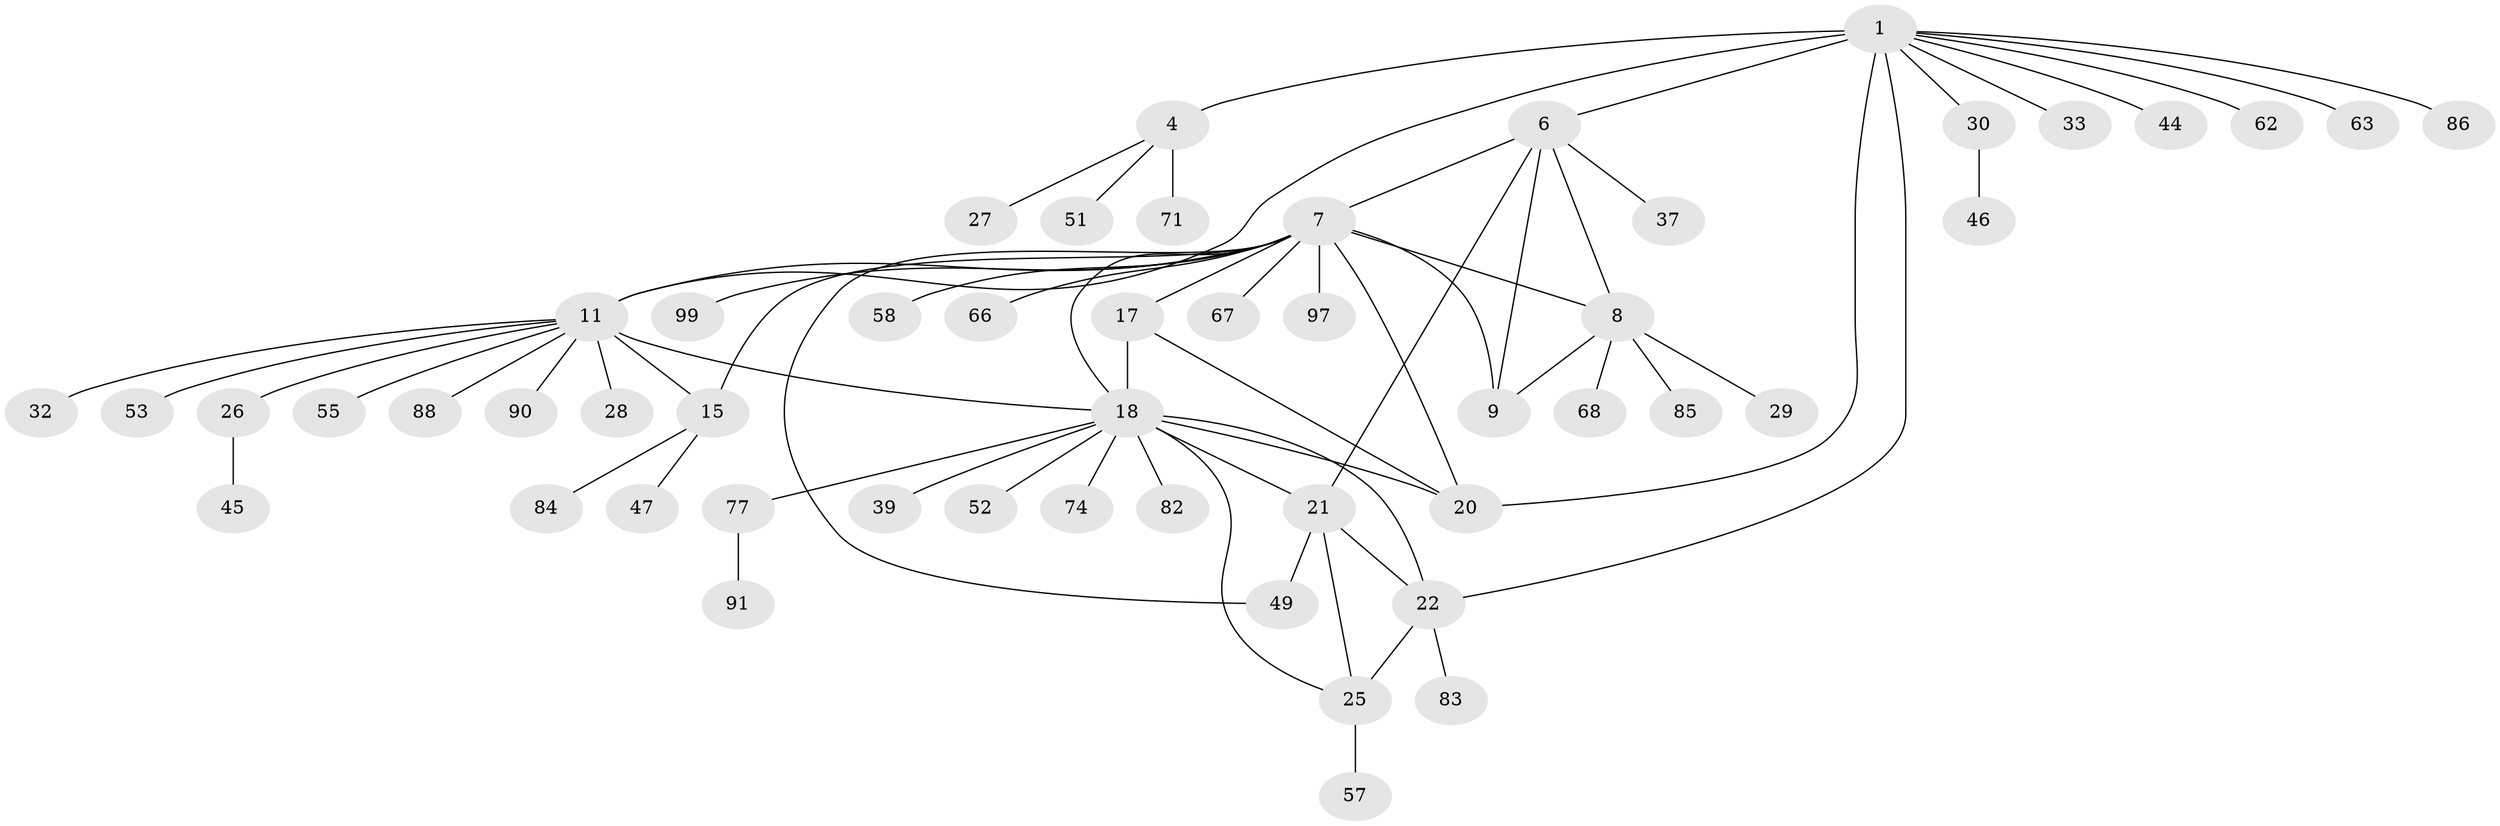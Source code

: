 // original degree distribution, {8: 0.009615384615384616, 7: 0.07692307692307693, 5: 0.057692307692307696, 6: 0.04807692307692308, 9: 0.019230769230769232, 4: 0.028846153846153848, 11: 0.019230769230769232, 10: 0.009615384615384616, 2: 0.09615384615384616, 1: 0.5865384615384616, 3: 0.04807692307692308}
// Generated by graph-tools (version 1.1) at 2025/15/03/09/25 04:15:59]
// undirected, 52 vertices, 67 edges
graph export_dot {
graph [start="1"]
  node [color=gray90,style=filled];
  1 [super="+2+3"];
  4 [super="+34"];
  6;
  7 [super="+16+10"];
  8;
  9 [super="+41+95"];
  11 [super="+12+13+14+38"];
  15;
  17 [super="+65"];
  18 [super="+40+23+19+35"];
  20;
  21 [super="+24"];
  22;
  25 [super="+43"];
  26;
  27 [super="+100+92+104"];
  28;
  29 [super="+42"];
  30 [super="+61+59"];
  32;
  33;
  37 [super="+60"];
  39 [super="+98"];
  44 [super="+72+64"];
  45;
  46;
  47 [super="+89+69"];
  49;
  51;
  52;
  53;
  55;
  57;
  58;
  62;
  63;
  66;
  67 [super="+101"];
  68;
  71;
  74 [super="+75"];
  77 [super="+81"];
  82;
  83;
  84;
  85;
  86;
  88;
  90;
  91;
  97;
  99;
  1 -- 4 [weight=4];
  1 -- 33;
  1 -- 44;
  1 -- 63;
  1 -- 6;
  1 -- 20;
  1 -- 22;
  1 -- 11;
  1 -- 86;
  1 -- 30;
  1 -- 62;
  4 -- 27;
  4 -- 71;
  4 -- 51;
  6 -- 7 [weight=2];
  6 -- 8;
  6 -- 9;
  6 -- 21;
  6 -- 37;
  7 -- 8 [weight=2];
  7 -- 9 [weight=2];
  7 -- 49;
  7 -- 58;
  7 -- 97;
  7 -- 99;
  7 -- 17;
  7 -- 18 [weight=2];
  7 -- 66;
  7 -- 20;
  7 -- 15;
  7 -- 67;
  7 -- 11;
  8 -- 9;
  8 -- 29;
  8 -- 68;
  8 -- 85;
  11 -- 15 [weight=4];
  11 -- 26;
  11 -- 90;
  11 -- 32;
  11 -- 53;
  11 -- 55;
  11 -- 88;
  11 -- 18;
  11 -- 28;
  15 -- 47;
  15 -- 84;
  17 -- 18 [weight=2];
  17 -- 20;
  18 -- 20 [weight=2];
  18 -- 52;
  18 -- 77;
  18 -- 82;
  18 -- 21 [weight=2];
  18 -- 22;
  18 -- 25;
  18 -- 74 [weight=2];
  18 -- 39;
  21 -- 22 [weight=2];
  21 -- 25 [weight=2];
  21 -- 49;
  22 -- 25;
  22 -- 83;
  25 -- 57;
  26 -- 45;
  30 -- 46;
  77 -- 91;
}
